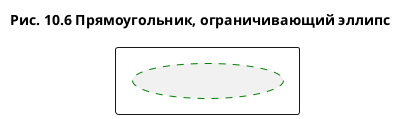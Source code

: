 @startuml
title
Рис. 10.6 Прямоугольник, ограничивающий эллипс
end title

rectangle {
    usecase "                         " #line:green;line.dashed;text:green
}
@enduml